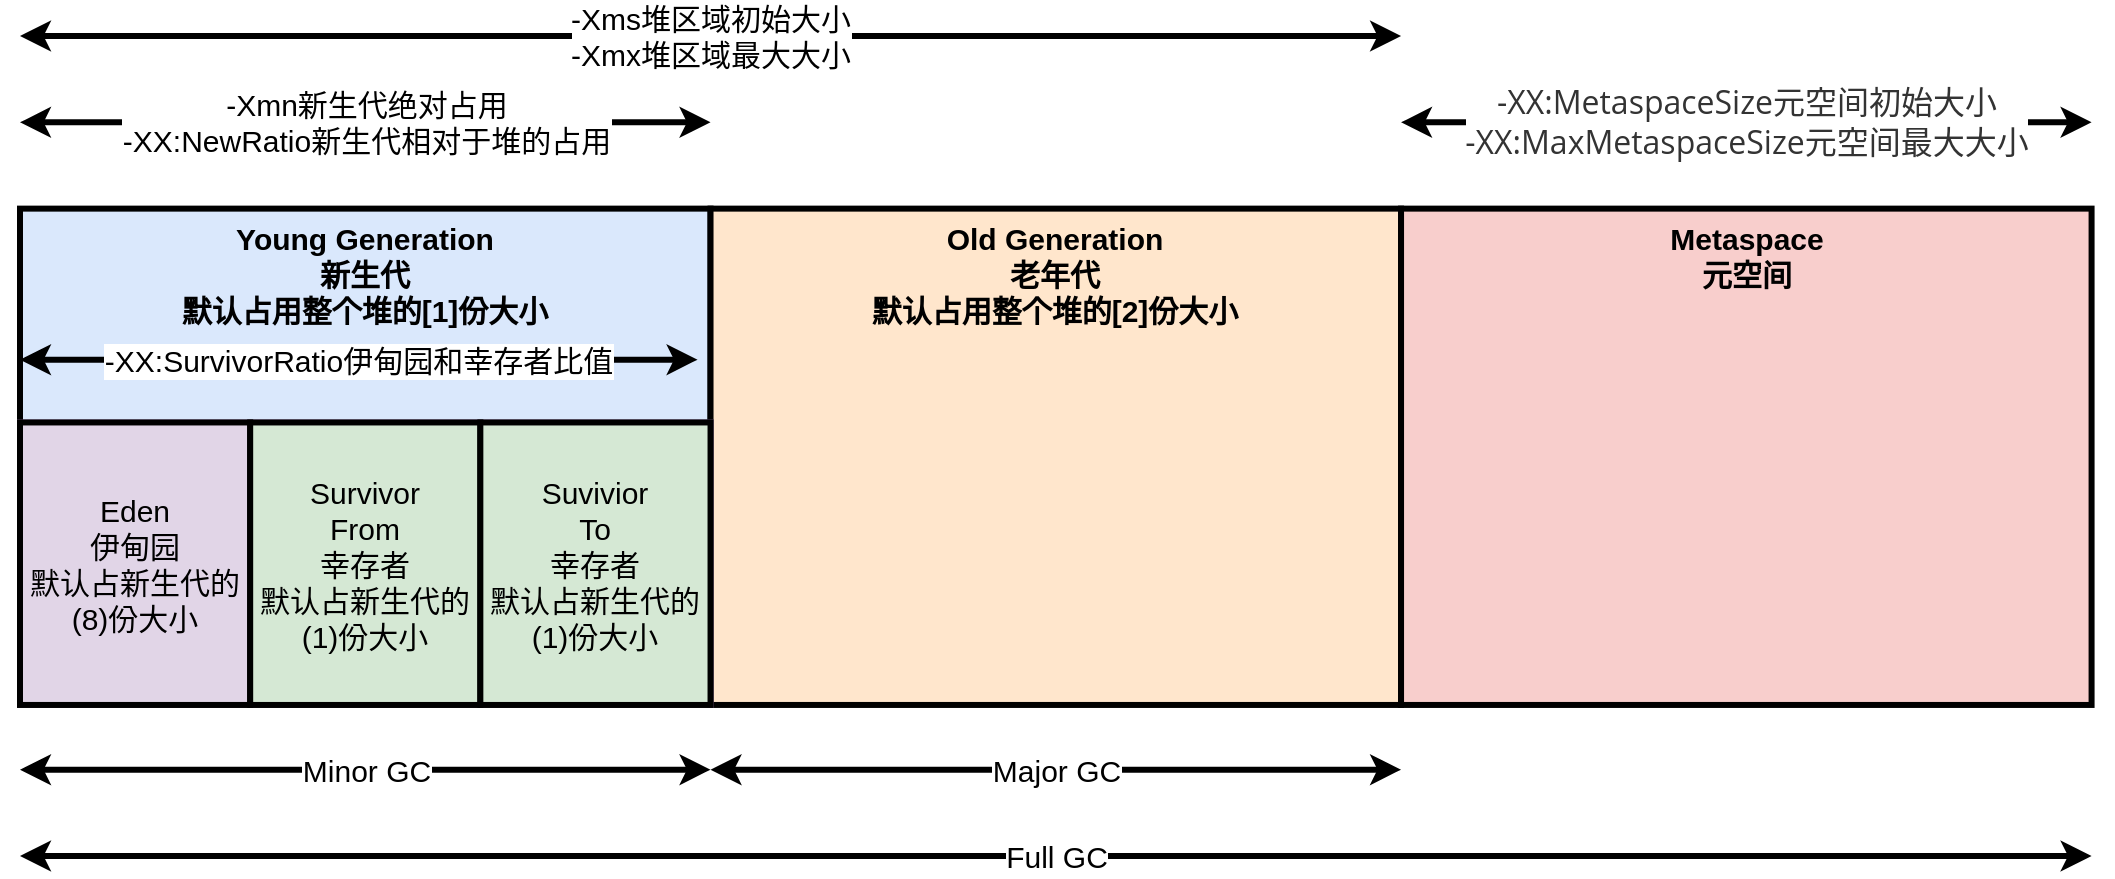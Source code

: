 <mxfile version="14.6.13" type="device"><diagram id="L2wEmuwP3xzZ4YISyZrx" name="内存区域"><mxGraphModel dx="1422" dy="832" grid="1" gridSize="10" guides="1" tooltips="1" connect="1" arrows="1" fold="1" page="1" pageScale="1" pageWidth="1169" pageHeight="827" math="0" shadow="0"><root><mxCell id="0"/><mxCell id="1" parent="0"/><mxCell id="MR4jut6wnHMFtylG8odO-7" value="Young Generation&lt;br style=&quot;font-size: 15px&quot;&gt;新生代&lt;br&gt;默认占用整个堆的[1]份大小" style="rounded=0;whiteSpace=wrap;html=1;verticalAlign=top;fontStyle=1;fontSize=15;strokeWidth=3;fillColor=#dae8fc;" vertex="1" parent="1"><mxGeometry x="67" y="295.316" width="345.263" height="237.368" as="geometry"/></mxCell><mxCell id="MR4jut6wnHMFtylG8odO-8" value="Old Generation&lt;br style=&quot;font-size: 15px&quot;&gt;老年代&lt;br&gt;默认占用整个堆的[2]份大小" style="rounded=0;whiteSpace=wrap;html=1;verticalAlign=top;fontStyle=1;fontSize=15;strokeWidth=3;fillColor=#ffe6cc;" vertex="1" parent="1"><mxGeometry x="412.263" y="295.316" width="345.263" height="248.158" as="geometry"/></mxCell><mxCell id="MR4jut6wnHMFtylG8odO-9" value="Metaspace&lt;br style=&quot;font-size: 15px;&quot;&gt;元空间" style="rounded=0;whiteSpace=wrap;html=1;verticalAlign=top;fontStyle=1;fontSize=15;strokeWidth=3;fillColor=#f8cecc;" vertex="1" parent="1"><mxGeometry x="757.527" y="295.316" width="345.263" height="248.158" as="geometry"/></mxCell><mxCell id="MR4jut6wnHMFtylG8odO-17" value="-Xmn新生代绝对占用&lt;br&gt;-XX:NewRatio新生代相对于堆的占用" style="endArrow=classic;startArrow=classic;html=1;fontSize=15;strokeWidth=3;" edge="1" parent="1"><mxGeometry x="67" y="209" width="50" height="50" as="geometry"><mxPoint x="67" y="252.158" as="sourcePoint"/><mxPoint x="412.263" y="252.158" as="targetPoint"/></mxGeometry></mxCell><mxCell id="MR4jut6wnHMFtylG8odO-22" value="&lt;span style=&quot;font-size: 16px&quot;&gt;&lt;font color=&quot;#333333&quot; face=&quot;open sans, clear sans, helvetica neue, helvetica, arial, segoe ui emoji, sans-serif&quot;&gt;&lt;div&gt;-XX:MetaspaceSize元空间初始大小&lt;/div&gt;&lt;div&gt;-XX:MaxMetaspaceSize元空间最大大小&lt;/div&gt;&lt;/font&gt;&lt;/span&gt;" style="endArrow=classic;startArrow=classic;html=1;fontSize=15;align=center;strokeWidth=3;" edge="1" parent="1"><mxGeometry x="67" y="209" width="50" height="50" as="geometry"><mxPoint x="757.527" y="252.158" as="sourcePoint"/><mxPoint x="1102.79" y="252.158" as="targetPoint"/></mxGeometry></mxCell><mxCell id="MR4jut6wnHMFtylG8odO-24" value="-Xms堆区域初始大小&lt;br&gt;-Xmx堆区域最大大小" style="endArrow=classic;startArrow=classic;html=1;fontSize=15;strokeWidth=3;" edge="1" parent="1"><mxGeometry x="67" y="209" width="50" height="50" as="geometry"><mxPoint x="67" y="209" as="sourcePoint"/><mxPoint x="757.527" y="209" as="targetPoint"/></mxGeometry></mxCell><mxCell id="MR4jut6wnHMFtylG8odO-28" value="Minor GC" style="endArrow=classic;startArrow=classic;html=1;fontSize=15;strokeWidth=3;" edge="1" parent="1"><mxGeometry x="67" y="209" width="50" height="50" as="geometry"><mxPoint x="67" y="575.842" as="sourcePoint"/><mxPoint x="412.263" y="575.842" as="targetPoint"/></mxGeometry></mxCell><mxCell id="MR4jut6wnHMFtylG8odO-29" value="Major GC" style="endArrow=classic;startArrow=classic;html=1;fontSize=15;strokeWidth=3;" edge="1" parent="1"><mxGeometry x="67" y="209" width="50" height="50" as="geometry"><mxPoint x="412.263" y="575.842" as="sourcePoint"/><mxPoint x="757.527" y="575.842" as="targetPoint"/></mxGeometry></mxCell><mxCell id="MR4jut6wnHMFtylG8odO-30" value="Full GC" style="endArrow=classic;startArrow=classic;html=1;fontSize=15;strokeWidth=3;" edge="1" parent="1"><mxGeometry x="67" y="209" width="50" height="50" as="geometry"><mxPoint x="67" y="619" as="sourcePoint"/><mxPoint x="1102.79" y="619" as="targetPoint"/></mxGeometry></mxCell><mxCell id="MR4jut6wnHMFtylG8odO-25" value="-XX:SurvivorRatio伊甸园和幸存者比值" style="endArrow=classic;startArrow=classic;html=1;fontSize=15;strokeWidth=3;" edge="1" parent="1"><mxGeometry x="67" y="370.842" width="50" height="50" as="geometry"><mxPoint x="67" y="370.842" as="sourcePoint"/><mxPoint x="405.79" y="370.842" as="targetPoint"/></mxGeometry></mxCell><mxCell id="MR4jut6wnHMFtylG8odO-26" value="" style="group;strokeWidth=3;fillColor=#e1d5e7;strokeColor=#9673a6;" vertex="1" connectable="0" parent="1"><mxGeometry x="67" y="402.23" width="345.263" height="141.244" as="geometry"/></mxCell><mxCell id="MR4jut6wnHMFtylG8odO-10" value="Eden&lt;br&gt;伊甸园&lt;br&gt;默认占新生代的(8)份大小" style="rounded=0;whiteSpace=wrap;html=1;fontSize=15;strokeWidth=3;fillColor=#e1d5e7;" vertex="1" parent="MR4jut6wnHMFtylG8odO-26"><mxGeometry width="115.088" height="141.244" as="geometry"/></mxCell><mxCell id="MR4jut6wnHMFtylG8odO-15" value="Survivor&lt;br&gt;From&lt;br&gt;幸存者&lt;br&gt;默认占新生代的(1)份大小" style="rounded=0;whiteSpace=wrap;html=1;fontSize=15;strokeWidth=3;fillColor=#d5e8d4;" vertex="1" parent="MR4jut6wnHMFtylG8odO-26"><mxGeometry x="115.088" width="115.088" height="141.244" as="geometry"/></mxCell><mxCell id="MR4jut6wnHMFtylG8odO-16" value="Suvivior&lt;br&gt;To&lt;br&gt;幸存者&lt;br&gt;默认占新生代的(1)份大小" style="rounded=0;whiteSpace=wrap;html=1;fontSize=15;strokeWidth=3;fillColor=#d5e8d4;" vertex="1" parent="MR4jut6wnHMFtylG8odO-26"><mxGeometry x="230.176" width="115.088" height="141.244" as="geometry"/></mxCell></root></mxGraphModel></diagram></mxfile>